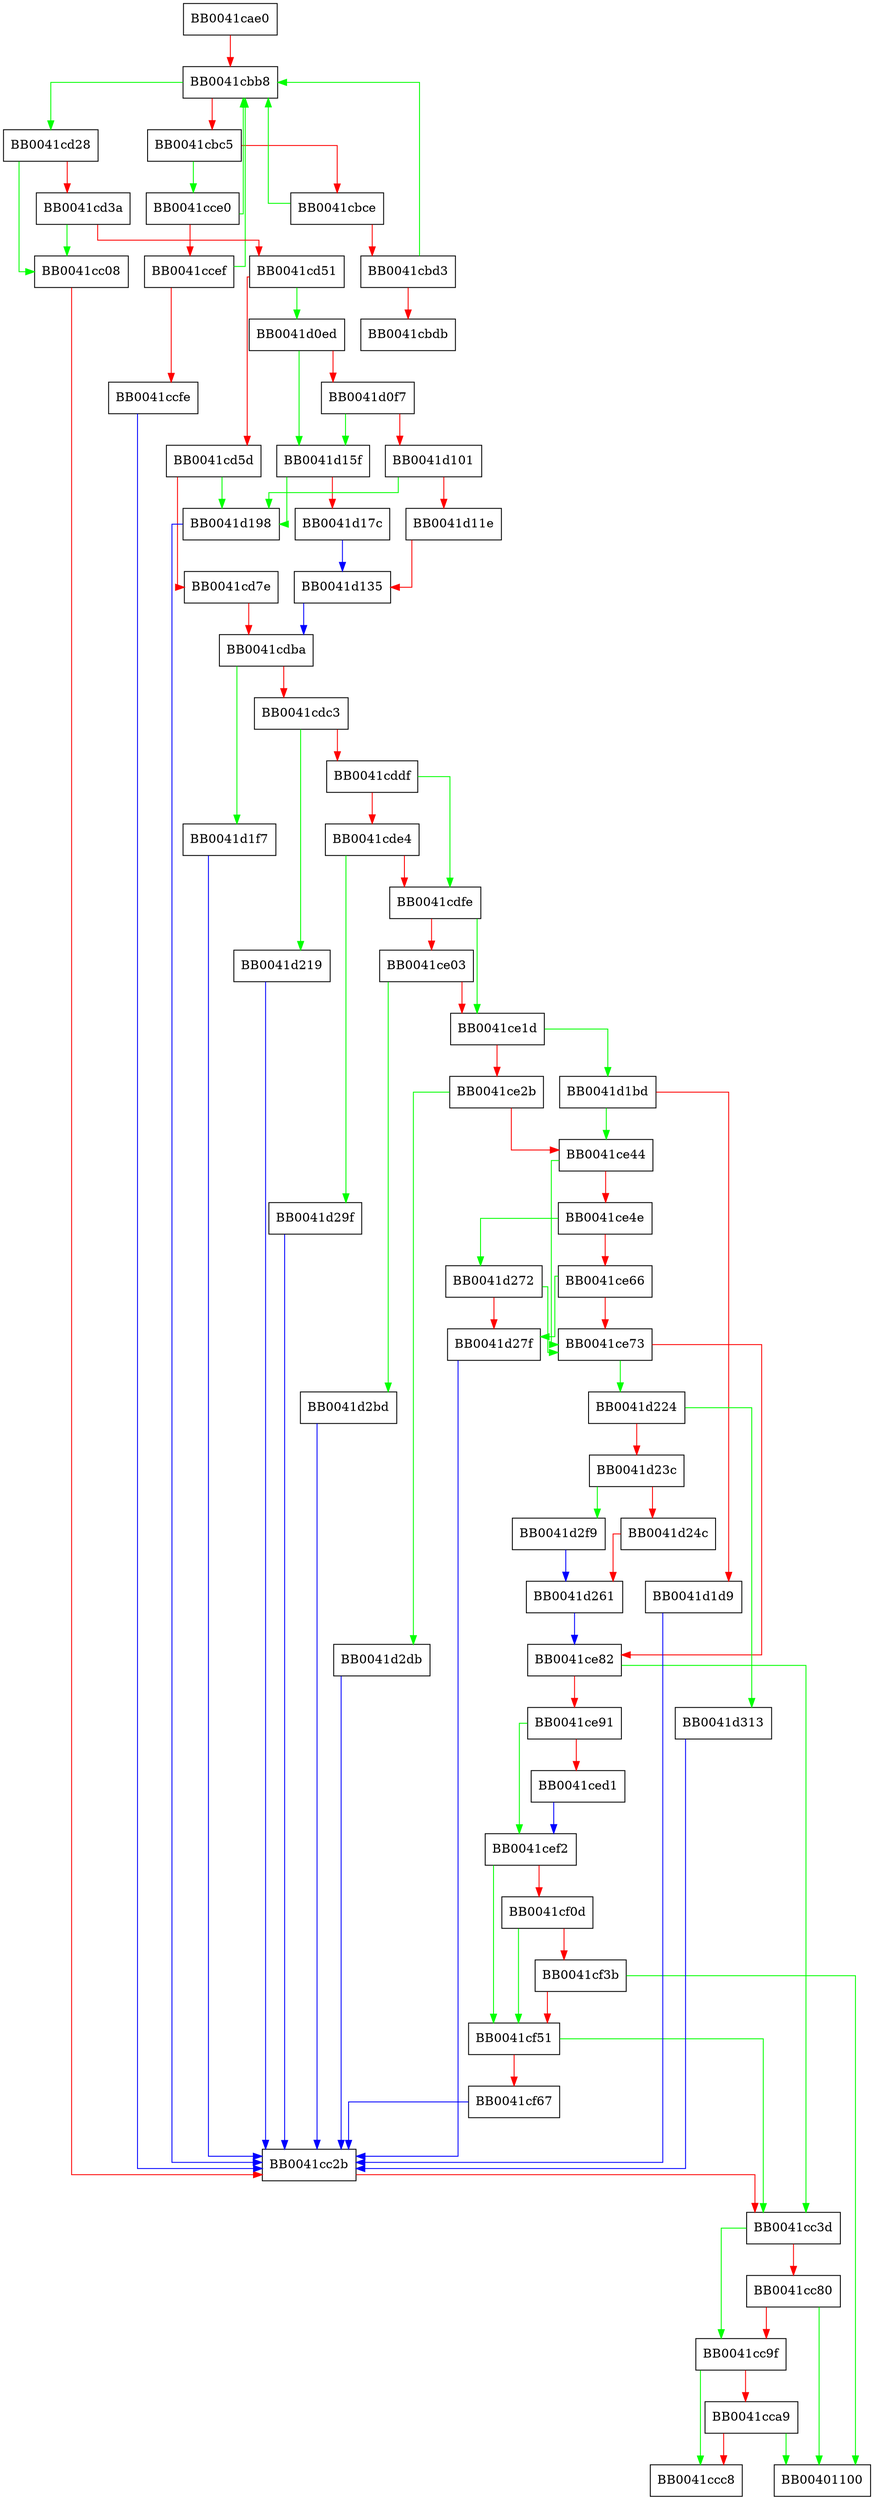 digraph ec_main {
  node [shape="box"];
  graph [splines=ortho];
  BB0041cae0 -> BB0041cbb8 [color="red"];
  BB0041cbb8 -> BB0041cd28 [color="green"];
  BB0041cbb8 -> BB0041cbc5 [color="red"];
  BB0041cbc5 -> BB0041cce0 [color="green"];
  BB0041cbc5 -> BB0041cbce [color="red"];
  BB0041cbce -> BB0041cbb8 [color="green"];
  BB0041cbce -> BB0041cbd3 [color="red"];
  BB0041cbd3 -> BB0041cbb8 [color="green"];
  BB0041cbd3 -> BB0041cbdb [color="red"];
  BB0041cc08 -> BB0041cc2b [color="red"];
  BB0041cc2b -> BB0041cc3d [color="red"];
  BB0041cc3d -> BB0041cc9f [color="green"];
  BB0041cc3d -> BB0041cc80 [color="red"];
  BB0041cc80 -> BB00401100 [color="green"];
  BB0041cc80 -> BB0041cc9f [color="red"];
  BB0041cc9f -> BB0041ccc8 [color="green"];
  BB0041cc9f -> BB0041cca9 [color="red"];
  BB0041cca9 -> BB00401100 [color="green"];
  BB0041cca9 -> BB0041ccc8 [color="red"];
  BB0041cce0 -> BB0041cbb8 [color="green"];
  BB0041cce0 -> BB0041ccef [color="red"];
  BB0041ccef -> BB0041cbb8 [color="green"];
  BB0041ccef -> BB0041ccfe [color="red"];
  BB0041ccfe -> BB0041cc2b [color="blue"];
  BB0041cd28 -> BB0041cc08 [color="green"];
  BB0041cd28 -> BB0041cd3a [color="red"];
  BB0041cd3a -> BB0041cc08 [color="green"];
  BB0041cd3a -> BB0041cd51 [color="red"];
  BB0041cd51 -> BB0041d0ed [color="green"];
  BB0041cd51 -> BB0041cd5d [color="red"];
  BB0041cd5d -> BB0041d198 [color="green"];
  BB0041cd5d -> BB0041cd7e [color="red"];
  BB0041cd7e -> BB0041cdba [color="red"];
  BB0041cdba -> BB0041d1f7 [color="green"];
  BB0041cdba -> BB0041cdc3 [color="red"];
  BB0041cdc3 -> BB0041d219 [color="green"];
  BB0041cdc3 -> BB0041cddf [color="red"];
  BB0041cddf -> BB0041cdfe [color="green"];
  BB0041cddf -> BB0041cde4 [color="red"];
  BB0041cde4 -> BB0041d29f [color="green"];
  BB0041cde4 -> BB0041cdfe [color="red"];
  BB0041cdfe -> BB0041ce1d [color="green"];
  BB0041cdfe -> BB0041ce03 [color="red"];
  BB0041ce03 -> BB0041d2bd [color="green"];
  BB0041ce03 -> BB0041ce1d [color="red"];
  BB0041ce1d -> BB0041d1bd [color="green"];
  BB0041ce1d -> BB0041ce2b [color="red"];
  BB0041ce2b -> BB0041d2db [color="green"];
  BB0041ce2b -> BB0041ce44 [color="red"];
  BB0041ce44 -> BB0041ce73 [color="green"];
  BB0041ce44 -> BB0041ce4e [color="red"];
  BB0041ce4e -> BB0041d272 [color="green"];
  BB0041ce4e -> BB0041ce66 [color="red"];
  BB0041ce66 -> BB0041d27f [color="green"];
  BB0041ce66 -> BB0041ce73 [color="red"];
  BB0041ce73 -> BB0041d224 [color="green"];
  BB0041ce73 -> BB0041ce82 [color="red"];
  BB0041ce82 -> BB0041cc3d [color="green"];
  BB0041ce82 -> BB0041ce91 [color="red"];
  BB0041ce91 -> BB0041cef2 [color="green"];
  BB0041ce91 -> BB0041ced1 [color="red"];
  BB0041ced1 -> BB0041cef2 [color="blue"];
  BB0041cef2 -> BB0041cf51 [color="green"];
  BB0041cef2 -> BB0041cf0d [color="red"];
  BB0041cf0d -> BB0041cf51 [color="green"];
  BB0041cf0d -> BB0041cf3b [color="red"];
  BB0041cf3b -> BB00401100 [color="green"];
  BB0041cf3b -> BB0041cf51 [color="red"];
  BB0041cf51 -> BB0041cc3d [color="green"];
  BB0041cf51 -> BB0041cf67 [color="red"];
  BB0041cf67 -> BB0041cc2b [color="blue"];
  BB0041d0ed -> BB0041d15f [color="green"];
  BB0041d0ed -> BB0041d0f7 [color="red"];
  BB0041d0f7 -> BB0041d15f [color="green"];
  BB0041d0f7 -> BB0041d101 [color="red"];
  BB0041d101 -> BB0041d198 [color="green"];
  BB0041d101 -> BB0041d11e [color="red"];
  BB0041d11e -> BB0041d135 [color="red"];
  BB0041d135 -> BB0041cdba [color="blue"];
  BB0041d15f -> BB0041d198 [color="green"];
  BB0041d15f -> BB0041d17c [color="red"];
  BB0041d17c -> BB0041d135 [color="blue"];
  BB0041d198 -> BB0041cc2b [color="blue"];
  BB0041d1bd -> BB0041ce44 [color="green"];
  BB0041d1bd -> BB0041d1d9 [color="red"];
  BB0041d1d9 -> BB0041cc2b [color="blue"];
  BB0041d1f7 -> BB0041cc2b [color="blue"];
  BB0041d219 -> BB0041cc2b [color="blue"];
  BB0041d224 -> BB0041d313 [color="green"];
  BB0041d224 -> BB0041d23c [color="red"];
  BB0041d23c -> BB0041d2f9 [color="green"];
  BB0041d23c -> BB0041d24c [color="red"];
  BB0041d24c -> BB0041d261 [color="red"];
  BB0041d261 -> BB0041ce82 [color="blue"];
  BB0041d272 -> BB0041ce73 [color="green"];
  BB0041d272 -> BB0041d27f [color="red"];
  BB0041d27f -> BB0041cc2b [color="blue"];
  BB0041d29f -> BB0041cc2b [color="blue"];
  BB0041d2bd -> BB0041cc2b [color="blue"];
  BB0041d2db -> BB0041cc2b [color="blue"];
  BB0041d2f9 -> BB0041d261 [color="blue"];
  BB0041d313 -> BB0041cc2b [color="blue"];
}